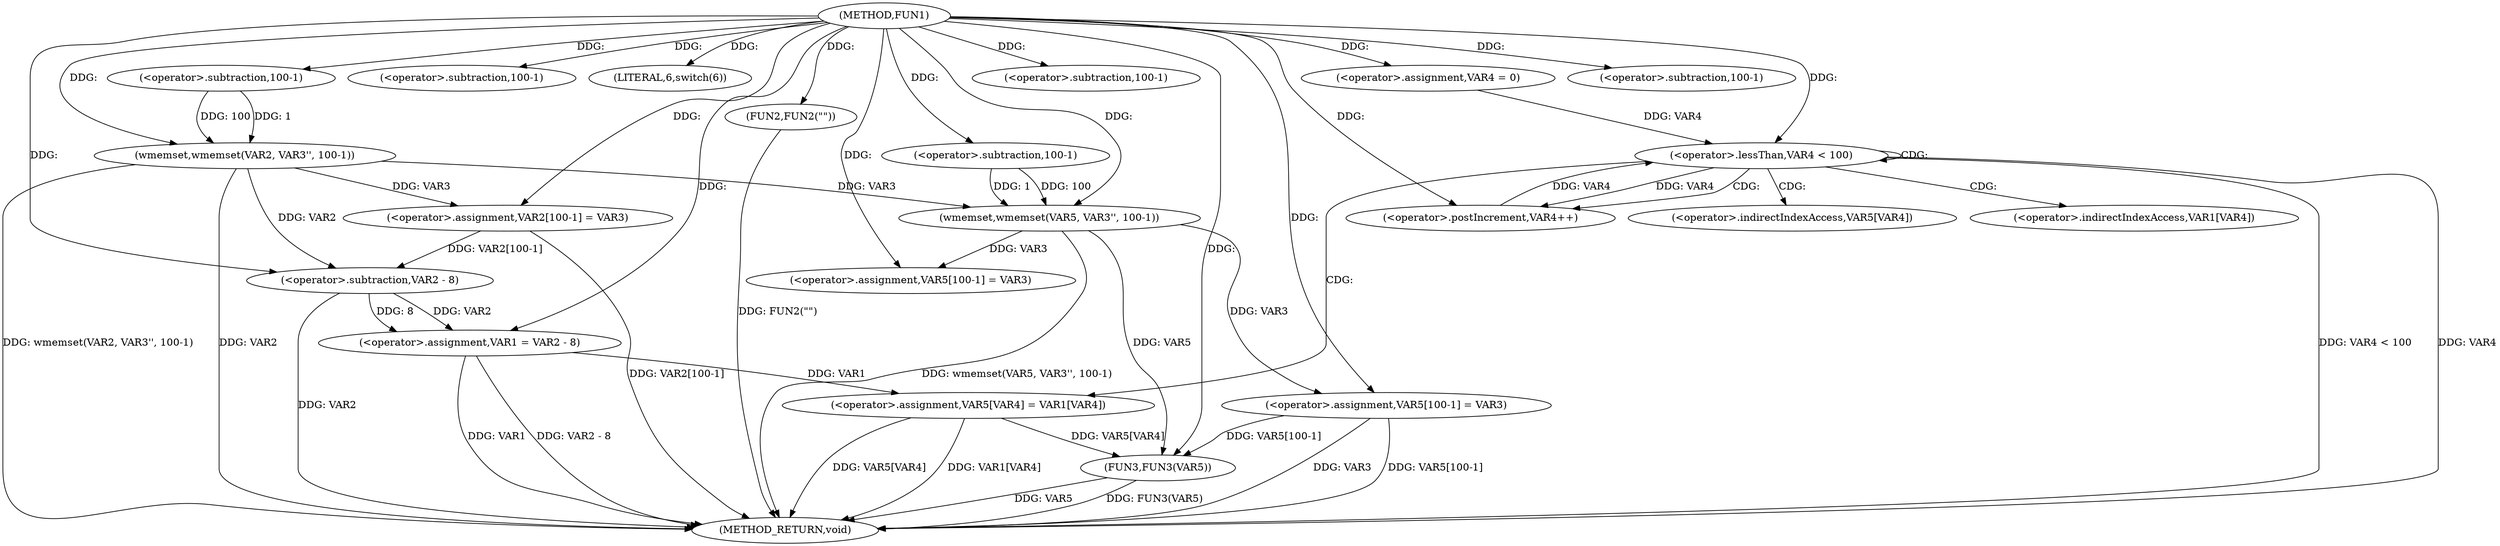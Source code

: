 digraph FUN1 {  
"1000100" [label = "(METHOD,FUN1)" ]
"1000173" [label = "(METHOD_RETURN,void)" ]
"1000104" [label = "(wmemset,wmemset(VAR2, VAR3'', 100-1))" ]
"1000107" [label = "(<operator>.subtraction,100-1)" ]
"1000110" [label = "(<operator>.assignment,VAR2[100-1] = VAR3)" ]
"1000113" [label = "(<operator>.subtraction,100-1)" ]
"1000118" [label = "(LITERAL,6,switch(6))" ]
"1000121" [label = "(<operator>.assignment,VAR1 = VAR2 - 8)" ]
"1000123" [label = "(<operator>.subtraction,VAR2 - 8)" ]
"1000128" [label = "(FUN2,FUN2(\"\"))" ]
"1000134" [label = "(wmemset,wmemset(VAR5, VAR3'', 100-1))" ]
"1000137" [label = "(<operator>.subtraction,100-1)" ]
"1000140" [label = "(<operator>.assignment,VAR5[100-1] = VAR3)" ]
"1000143" [label = "(<operator>.subtraction,100-1)" ]
"1000148" [label = "(<operator>.assignment,VAR4 = 0)" ]
"1000151" [label = "(<operator>.lessThan,VAR4 < 100)" ]
"1000154" [label = "(<operator>.postIncrement,VAR4++)" ]
"1000157" [label = "(<operator>.assignment,VAR5[VAR4] = VAR1[VAR4])" ]
"1000164" [label = "(<operator>.assignment,VAR5[100-1] = VAR3)" ]
"1000167" [label = "(<operator>.subtraction,100-1)" ]
"1000171" [label = "(FUN3,FUN3(VAR5))" ]
"1000158" [label = "(<operator>.indirectIndexAccess,VAR5[VAR4])" ]
"1000161" [label = "(<operator>.indirectIndexAccess,VAR1[VAR4])" ]
  "1000171" -> "1000173"  [ label = "DDG: VAR5"] 
  "1000151" -> "1000173"  [ label = "DDG: VAR4 < 100"] 
  "1000104" -> "1000173"  [ label = "DDG: wmemset(VAR2, VAR3'', 100-1)"] 
  "1000104" -> "1000173"  [ label = "DDG: VAR2"] 
  "1000121" -> "1000173"  [ label = "DDG: VAR2 - 8"] 
  "1000151" -> "1000173"  [ label = "DDG: VAR4"] 
  "1000164" -> "1000173"  [ label = "DDG: VAR3"] 
  "1000128" -> "1000173"  [ label = "DDG: FUN2(\"\")"] 
  "1000157" -> "1000173"  [ label = "DDG: VAR5[VAR4]"] 
  "1000134" -> "1000173"  [ label = "DDG: wmemset(VAR5, VAR3'', 100-1)"] 
  "1000121" -> "1000173"  [ label = "DDG: VAR1"] 
  "1000171" -> "1000173"  [ label = "DDG: FUN3(VAR5)"] 
  "1000110" -> "1000173"  [ label = "DDG: VAR2[100-1]"] 
  "1000157" -> "1000173"  [ label = "DDG: VAR1[VAR4]"] 
  "1000123" -> "1000173"  [ label = "DDG: VAR2"] 
  "1000164" -> "1000173"  [ label = "DDG: VAR5[100-1]"] 
  "1000100" -> "1000104"  [ label = "DDG: "] 
  "1000107" -> "1000104"  [ label = "DDG: 100"] 
  "1000107" -> "1000104"  [ label = "DDG: 1"] 
  "1000100" -> "1000107"  [ label = "DDG: "] 
  "1000104" -> "1000110"  [ label = "DDG: VAR3"] 
  "1000100" -> "1000110"  [ label = "DDG: "] 
  "1000100" -> "1000113"  [ label = "DDG: "] 
  "1000100" -> "1000118"  [ label = "DDG: "] 
  "1000123" -> "1000121"  [ label = "DDG: VAR2"] 
  "1000123" -> "1000121"  [ label = "DDG: 8"] 
  "1000100" -> "1000121"  [ label = "DDG: "] 
  "1000104" -> "1000123"  [ label = "DDG: VAR2"] 
  "1000110" -> "1000123"  [ label = "DDG: VAR2[100-1]"] 
  "1000100" -> "1000123"  [ label = "DDG: "] 
  "1000100" -> "1000128"  [ label = "DDG: "] 
  "1000100" -> "1000134"  [ label = "DDG: "] 
  "1000104" -> "1000134"  [ label = "DDG: VAR3"] 
  "1000137" -> "1000134"  [ label = "DDG: 100"] 
  "1000137" -> "1000134"  [ label = "DDG: 1"] 
  "1000100" -> "1000137"  [ label = "DDG: "] 
  "1000134" -> "1000140"  [ label = "DDG: VAR3"] 
  "1000100" -> "1000140"  [ label = "DDG: "] 
  "1000100" -> "1000143"  [ label = "DDG: "] 
  "1000100" -> "1000148"  [ label = "DDG: "] 
  "1000154" -> "1000151"  [ label = "DDG: VAR4"] 
  "1000148" -> "1000151"  [ label = "DDG: VAR4"] 
  "1000100" -> "1000151"  [ label = "DDG: "] 
  "1000151" -> "1000154"  [ label = "DDG: VAR4"] 
  "1000100" -> "1000154"  [ label = "DDG: "] 
  "1000121" -> "1000157"  [ label = "DDG: VAR1"] 
  "1000100" -> "1000164"  [ label = "DDG: "] 
  "1000134" -> "1000164"  [ label = "DDG: VAR3"] 
  "1000100" -> "1000167"  [ label = "DDG: "] 
  "1000157" -> "1000171"  [ label = "DDG: VAR5[VAR4]"] 
  "1000134" -> "1000171"  [ label = "DDG: VAR5"] 
  "1000164" -> "1000171"  [ label = "DDG: VAR5[100-1]"] 
  "1000100" -> "1000171"  [ label = "DDG: "] 
  "1000151" -> "1000154"  [ label = "CDG: "] 
  "1000151" -> "1000161"  [ label = "CDG: "] 
  "1000151" -> "1000151"  [ label = "CDG: "] 
  "1000151" -> "1000157"  [ label = "CDG: "] 
  "1000151" -> "1000158"  [ label = "CDG: "] 
}

